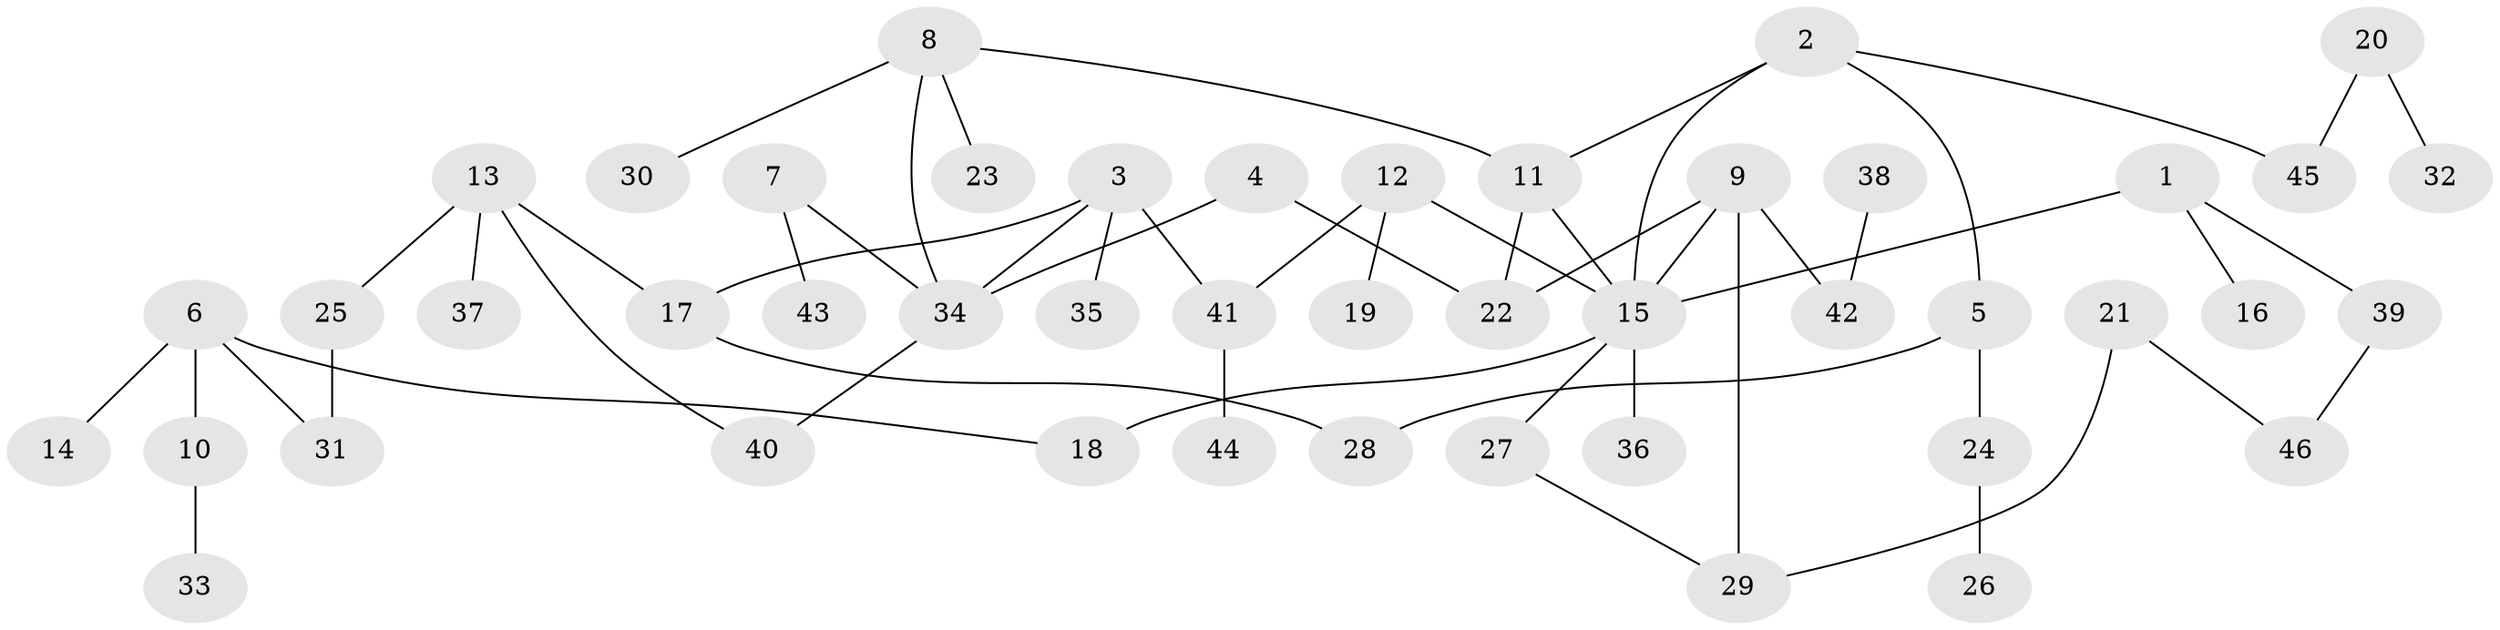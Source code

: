 // original degree distribution, {5: 0.04395604395604396, 10: 0.01098901098901099, 3: 0.17582417582417584, 7: 0.01098901098901099, 4: 0.054945054945054944, 1: 0.38461538461538464, 2: 0.31868131868131866}
// Generated by graph-tools (version 1.1) at 2025/36/03/04/25 23:36:08]
// undirected, 46 vertices, 54 edges
graph export_dot {
  node [color=gray90,style=filled];
  1;
  2;
  3;
  4;
  5;
  6;
  7;
  8;
  9;
  10;
  11;
  12;
  13;
  14;
  15;
  16;
  17;
  18;
  19;
  20;
  21;
  22;
  23;
  24;
  25;
  26;
  27;
  28;
  29;
  30;
  31;
  32;
  33;
  34;
  35;
  36;
  37;
  38;
  39;
  40;
  41;
  42;
  43;
  44;
  45;
  46;
  1 -- 15 [weight=1.0];
  1 -- 16 [weight=1.0];
  1 -- 39 [weight=1.0];
  2 -- 5 [weight=1.0];
  2 -- 11 [weight=1.0];
  2 -- 15 [weight=1.0];
  2 -- 45 [weight=1.0];
  3 -- 17 [weight=1.0];
  3 -- 34 [weight=1.0];
  3 -- 35 [weight=1.0];
  3 -- 41 [weight=1.0];
  4 -- 22 [weight=1.0];
  4 -- 34 [weight=1.0];
  5 -- 24 [weight=1.0];
  5 -- 28 [weight=1.0];
  6 -- 10 [weight=1.0];
  6 -- 14 [weight=1.0];
  6 -- 18 [weight=1.0];
  6 -- 31 [weight=1.0];
  7 -- 34 [weight=1.0];
  7 -- 43 [weight=1.0];
  8 -- 11 [weight=1.0];
  8 -- 23 [weight=1.0];
  8 -- 30 [weight=1.0];
  8 -- 34 [weight=1.0];
  9 -- 15 [weight=1.0];
  9 -- 22 [weight=1.0];
  9 -- 29 [weight=1.0];
  9 -- 42 [weight=1.0];
  10 -- 33 [weight=1.0];
  11 -- 15 [weight=1.0];
  11 -- 22 [weight=1.0];
  12 -- 15 [weight=1.0];
  12 -- 19 [weight=1.0];
  12 -- 41 [weight=1.0];
  13 -- 17 [weight=1.0];
  13 -- 25 [weight=1.0];
  13 -- 37 [weight=1.0];
  13 -- 40 [weight=1.0];
  15 -- 18 [weight=1.0];
  15 -- 27 [weight=1.0];
  15 -- 36 [weight=1.0];
  17 -- 28 [weight=1.0];
  20 -- 32 [weight=1.0];
  20 -- 45 [weight=1.0];
  21 -- 29 [weight=1.0];
  21 -- 46 [weight=1.0];
  24 -- 26 [weight=1.0];
  25 -- 31 [weight=1.0];
  27 -- 29 [weight=1.0];
  34 -- 40 [weight=1.0];
  38 -- 42 [weight=1.0];
  39 -- 46 [weight=1.0];
  41 -- 44 [weight=1.0];
}
